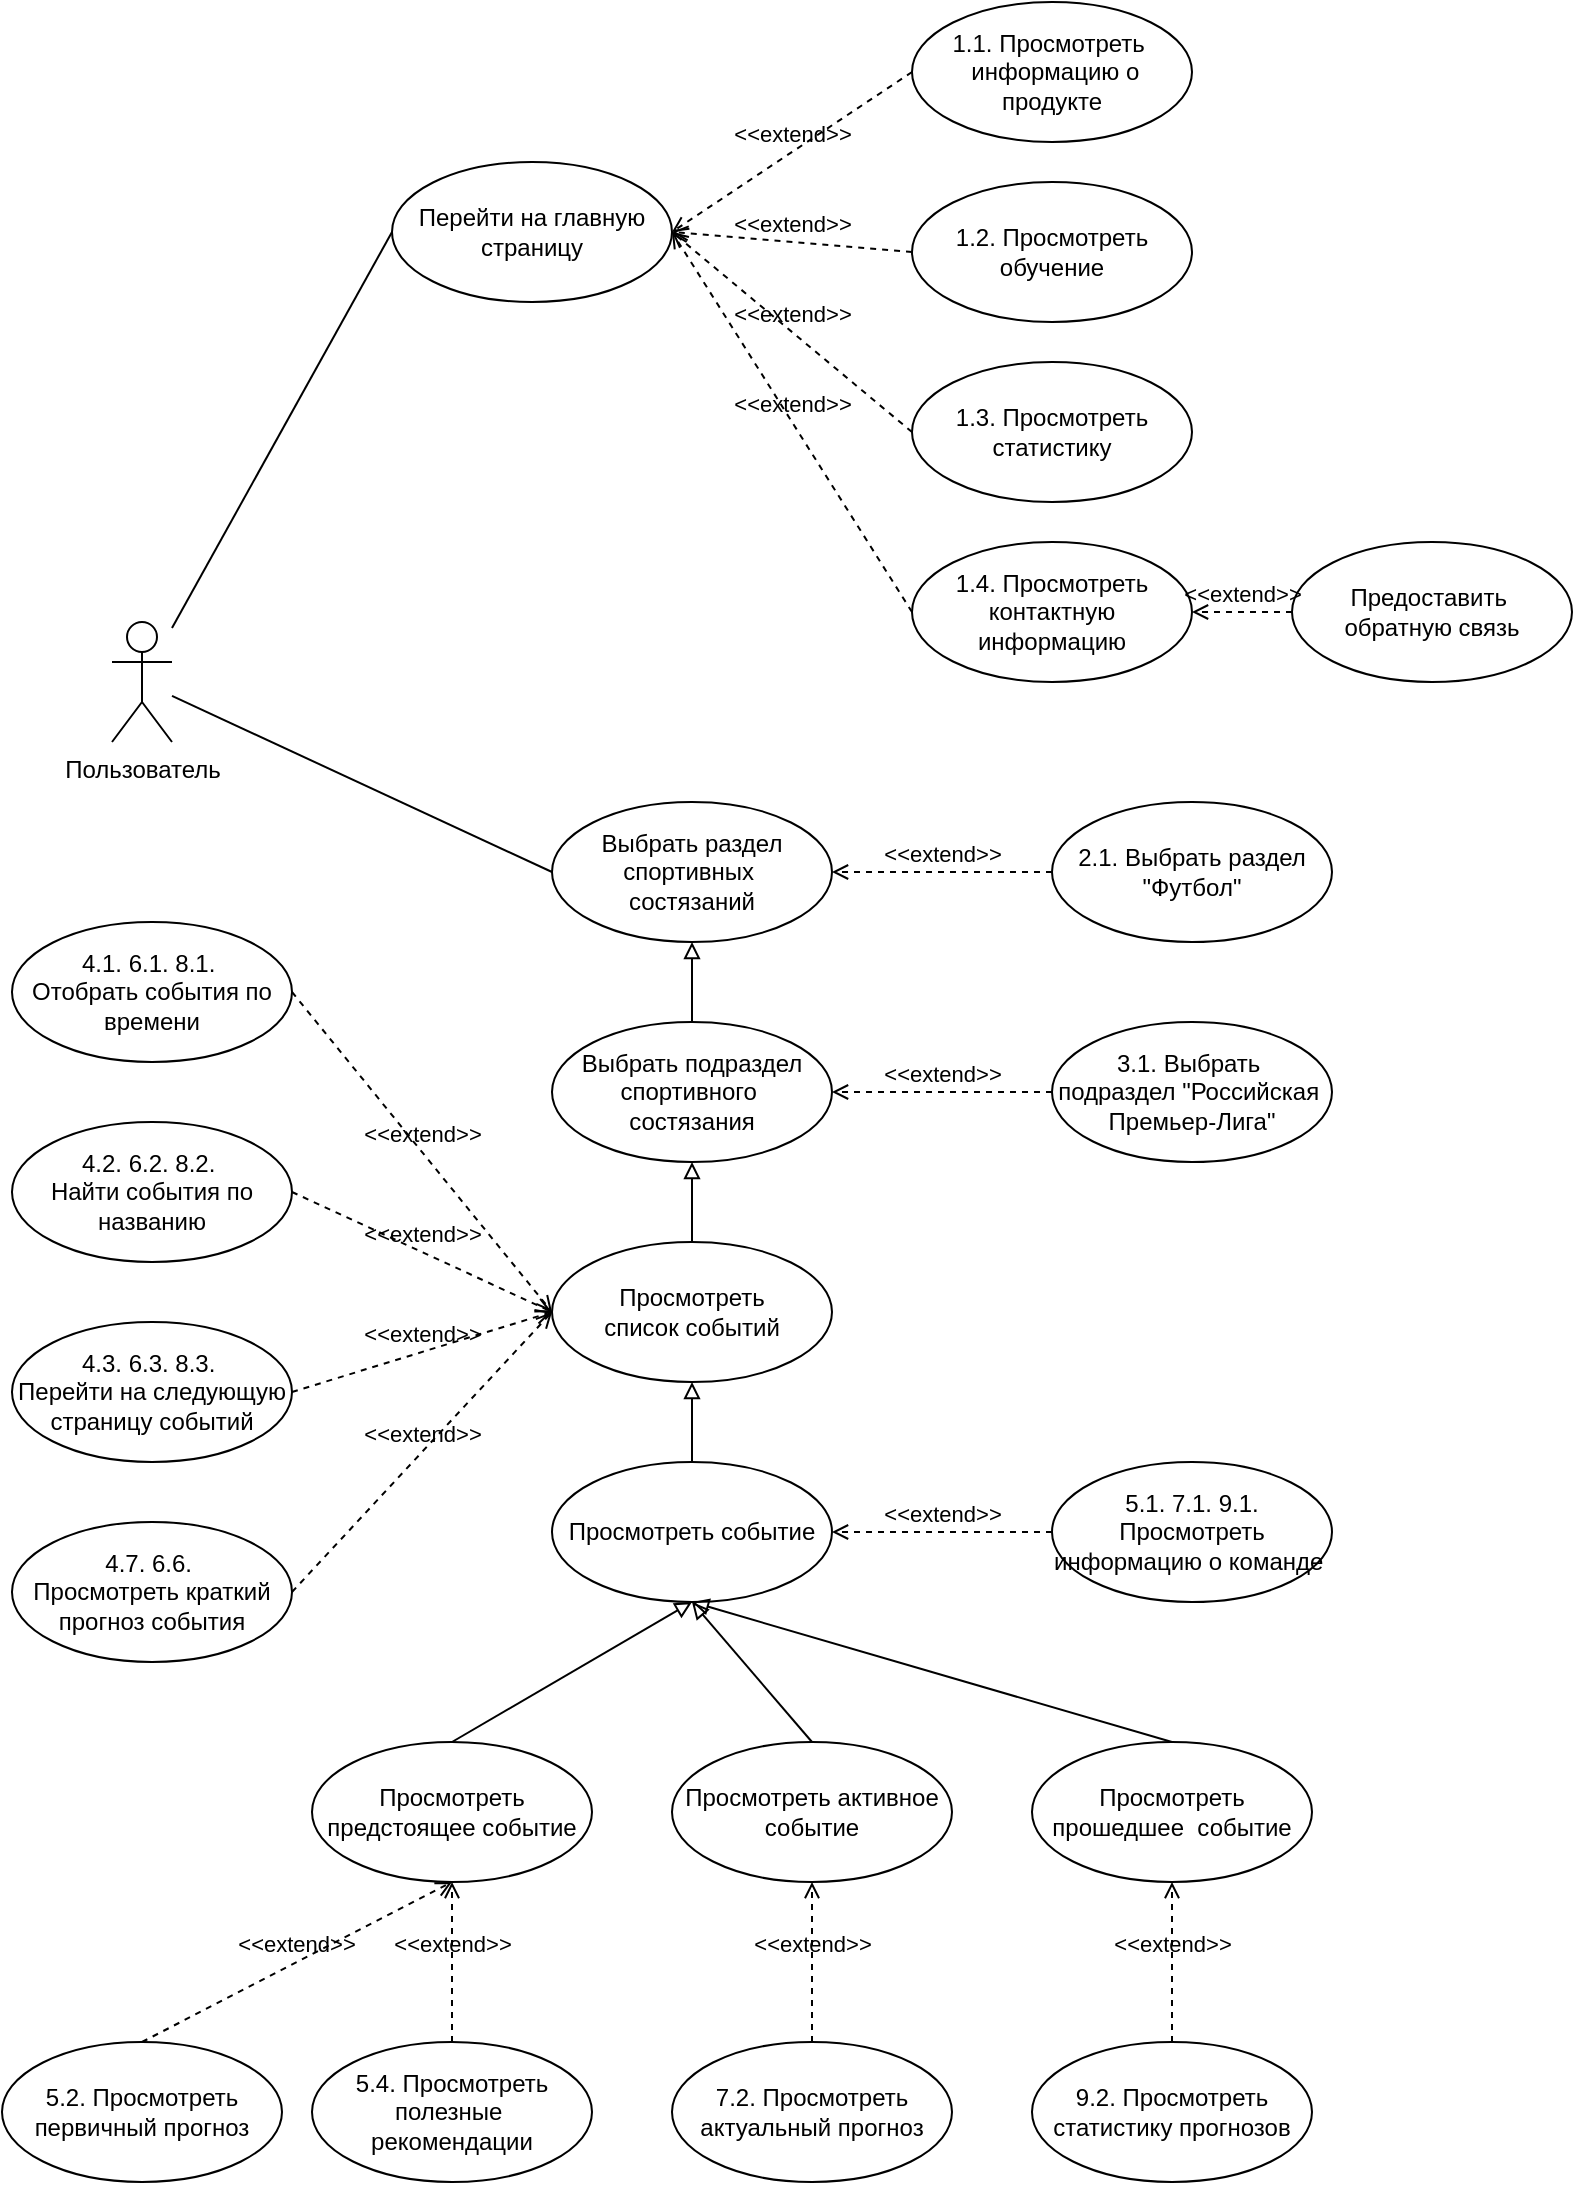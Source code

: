 <mxfile version="24.5.3" type="device">
  <diagram name="Страница — 1" id="FMjLYMJhNFNGfAgTJxr3">
    <mxGraphModel dx="882" dy="621" grid="1" gridSize="10" guides="1" tooltips="1" connect="1" arrows="1" fold="1" page="1" pageScale="1" pageWidth="827" pageHeight="1169" math="0" shadow="0">
      <root>
        <mxCell id="0" />
        <mxCell id="1" parent="0" />
        <mxCell id="yuS7_sXVssEt2Fbt0KBk-5" style="rounded=0;orthogonalLoop=1;jettySize=auto;html=1;entryX=0;entryY=0.5;entryDx=0;entryDy=0;endArrow=none;endFill=0;" edge="1" parent="1" source="yuS7_sXVssEt2Fbt0KBk-1" target="yuS7_sXVssEt2Fbt0KBk-2">
          <mxGeometry relative="1" as="geometry" />
        </mxCell>
        <mxCell id="yuS7_sXVssEt2Fbt0KBk-1" value="Пользователь" style="shape=umlActor;verticalLabelPosition=bottom;verticalAlign=top;html=1;" vertex="1" parent="1">
          <mxGeometry x="60" y="310" width="30" height="60" as="geometry" />
        </mxCell>
        <mxCell id="yuS7_sXVssEt2Fbt0KBk-2" value="Перейти на главную страницу" style="ellipse;whiteSpace=wrap;html=1;" vertex="1" parent="1">
          <mxGeometry x="200" y="80" width="140" height="70" as="geometry" />
        </mxCell>
        <mxCell id="yuS7_sXVssEt2Fbt0KBk-3" value="1.1. Просмотреть&amp;nbsp; &amp;nbsp;информацию о продукте" style="ellipse;whiteSpace=wrap;html=1;" vertex="1" parent="1">
          <mxGeometry x="460" width="140" height="70" as="geometry" />
        </mxCell>
        <mxCell id="yuS7_sXVssEt2Fbt0KBk-6" value="&amp;lt;&amp;lt;extend&amp;gt;&amp;gt;" style="html=1;verticalAlign=bottom;labelBackgroundColor=none;endArrow=open;endFill=0;dashed=1;rounded=0;entryX=1;entryY=0.5;entryDx=0;entryDy=0;exitX=0;exitY=0.5;exitDx=0;exitDy=0;" edge="1" parent="1" source="yuS7_sXVssEt2Fbt0KBk-3" target="yuS7_sXVssEt2Fbt0KBk-2">
          <mxGeometry width="160" relative="1" as="geometry">
            <mxPoint x="230" y="260" as="sourcePoint" />
            <mxPoint x="390" y="260" as="targetPoint" />
          </mxGeometry>
        </mxCell>
        <mxCell id="yuS7_sXVssEt2Fbt0KBk-7" value="1.2. Просмотреть обучение" style="ellipse;whiteSpace=wrap;html=1;" vertex="1" parent="1">
          <mxGeometry x="460" y="90" width="140" height="70" as="geometry" />
        </mxCell>
        <mxCell id="yuS7_sXVssEt2Fbt0KBk-8" value="1.3. Просмотреть статистику" style="ellipse;whiteSpace=wrap;html=1;" vertex="1" parent="1">
          <mxGeometry x="460" y="180" width="140" height="70" as="geometry" />
        </mxCell>
        <mxCell id="yuS7_sXVssEt2Fbt0KBk-9" value="1.4. Просмотреть контактную информацию" style="ellipse;whiteSpace=wrap;html=1;" vertex="1" parent="1">
          <mxGeometry x="460" y="270" width="140" height="70" as="geometry" />
        </mxCell>
        <mxCell id="yuS7_sXVssEt2Fbt0KBk-10" value="Предоставить&amp;nbsp; обратную связь" style="ellipse;whiteSpace=wrap;html=1;" vertex="1" parent="1">
          <mxGeometry x="650" y="270" width="140" height="70" as="geometry" />
        </mxCell>
        <mxCell id="yuS7_sXVssEt2Fbt0KBk-11" value="&amp;lt;&amp;lt;extend&amp;gt;&amp;gt;" style="html=1;verticalAlign=bottom;labelBackgroundColor=none;endArrow=open;endFill=0;dashed=1;rounded=0;entryX=1;entryY=0.5;entryDx=0;entryDy=0;exitX=0;exitY=0.5;exitDx=0;exitDy=0;" edge="1" parent="1" source="yuS7_sXVssEt2Fbt0KBk-7" target="yuS7_sXVssEt2Fbt0KBk-2">
          <mxGeometry width="160" relative="1" as="geometry">
            <mxPoint x="470" y="65" as="sourcePoint" />
            <mxPoint x="350" y="85" as="targetPoint" />
          </mxGeometry>
        </mxCell>
        <mxCell id="yuS7_sXVssEt2Fbt0KBk-12" value="&amp;lt;&amp;lt;extend&amp;gt;&amp;gt;" style="html=1;verticalAlign=bottom;labelBackgroundColor=none;endArrow=open;endFill=0;dashed=1;rounded=0;entryX=1;entryY=0.5;entryDx=0;entryDy=0;exitX=0;exitY=0.5;exitDx=0;exitDy=0;" edge="1" parent="1" source="yuS7_sXVssEt2Fbt0KBk-8" target="yuS7_sXVssEt2Fbt0KBk-2">
          <mxGeometry width="160" relative="1" as="geometry">
            <mxPoint x="470" y="145" as="sourcePoint" />
            <mxPoint x="350" y="85" as="targetPoint" />
          </mxGeometry>
        </mxCell>
        <mxCell id="yuS7_sXVssEt2Fbt0KBk-13" value="&amp;lt;&amp;lt;extend&amp;gt;&amp;gt;" style="html=1;verticalAlign=bottom;labelBackgroundColor=none;endArrow=open;endFill=0;dashed=1;rounded=0;entryX=1;entryY=0.5;entryDx=0;entryDy=0;exitX=0;exitY=0.5;exitDx=0;exitDy=0;" edge="1" parent="1" source="yuS7_sXVssEt2Fbt0KBk-9" target="yuS7_sXVssEt2Fbt0KBk-2">
          <mxGeometry width="160" relative="1" as="geometry">
            <mxPoint x="470" y="235" as="sourcePoint" />
            <mxPoint x="350" y="85" as="targetPoint" />
          </mxGeometry>
        </mxCell>
        <mxCell id="yuS7_sXVssEt2Fbt0KBk-14" value="&amp;lt;&amp;lt;extend&amp;gt;&amp;gt;" style="html=1;verticalAlign=bottom;labelBackgroundColor=none;endArrow=open;endFill=0;dashed=1;rounded=0;entryX=1;entryY=0.5;entryDx=0;entryDy=0;exitX=0;exitY=0.5;exitDx=0;exitDy=0;" edge="1" parent="1" source="yuS7_sXVssEt2Fbt0KBk-10" target="yuS7_sXVssEt2Fbt0KBk-9">
          <mxGeometry width="160" relative="1" as="geometry">
            <mxPoint x="470" y="325" as="sourcePoint" />
            <mxPoint x="350" y="85" as="targetPoint" />
          </mxGeometry>
        </mxCell>
        <mxCell id="yuS7_sXVssEt2Fbt0KBk-15" value="Выбрать раздел спортивных&amp;nbsp;&lt;div&gt;состязаний&lt;/div&gt;" style="ellipse;whiteSpace=wrap;html=1;" vertex="1" parent="1">
          <mxGeometry x="280" y="400" width="140" height="70" as="geometry" />
        </mxCell>
        <mxCell id="yuS7_sXVssEt2Fbt0KBk-16" value="2.1. Выбрать раздел &quot;Футбол&quot;" style="ellipse;whiteSpace=wrap;html=1;" vertex="1" parent="1">
          <mxGeometry x="530" y="400" width="140" height="70" as="geometry" />
        </mxCell>
        <mxCell id="yuS7_sXVssEt2Fbt0KBk-17" value="&amp;lt;&amp;lt;extend&amp;gt;&amp;gt;" style="html=1;verticalAlign=bottom;labelBackgroundColor=none;endArrow=open;endFill=0;dashed=1;rounded=0;entryX=1;entryY=0.5;entryDx=0;entryDy=0;exitX=0;exitY=0.5;exitDx=0;exitDy=0;" edge="1" parent="1" source="yuS7_sXVssEt2Fbt0KBk-16" target="yuS7_sXVssEt2Fbt0KBk-15">
          <mxGeometry width="160" relative="1" as="geometry">
            <mxPoint x="470" y="325" as="sourcePoint" />
            <mxPoint x="350" y="125" as="targetPoint" />
          </mxGeometry>
        </mxCell>
        <mxCell id="yuS7_sXVssEt2Fbt0KBk-18" value="3.1. Выбрать&amp;nbsp;&lt;div&gt;подраздел &quot;Российская&amp;nbsp;&lt;div&gt;Премьер-Лига&quot;&lt;/div&gt;&lt;/div&gt;" style="ellipse;whiteSpace=wrap;html=1;" vertex="1" parent="1">
          <mxGeometry x="530" y="510" width="140" height="70" as="geometry" />
        </mxCell>
        <mxCell id="yuS7_sXVssEt2Fbt0KBk-25" style="rounded=0;orthogonalLoop=1;jettySize=auto;html=1;exitX=0.5;exitY=0;exitDx=0;exitDy=0;entryX=0.5;entryY=1;entryDx=0;entryDy=0;endArrow=block;endFill=0;" edge="1" parent="1" source="yuS7_sXVssEt2Fbt0KBk-23" target="yuS7_sXVssEt2Fbt0KBk-15">
          <mxGeometry relative="1" as="geometry" />
        </mxCell>
        <mxCell id="yuS7_sXVssEt2Fbt0KBk-23" value="Выбрать подраздел спортивного&amp;nbsp;&lt;div&gt;состязания&lt;/div&gt;" style="ellipse;whiteSpace=wrap;html=1;" vertex="1" parent="1">
          <mxGeometry x="280" y="510" width="140" height="70" as="geometry" />
        </mxCell>
        <mxCell id="yuS7_sXVssEt2Fbt0KBk-24" value="&amp;lt;&amp;lt;extend&amp;gt;&amp;gt;" style="html=1;verticalAlign=bottom;labelBackgroundColor=none;endArrow=open;endFill=0;dashed=1;rounded=0;entryX=1;entryY=0.5;entryDx=0;entryDy=0;exitX=0;exitY=0.5;exitDx=0;exitDy=0;" edge="1" parent="1" source="yuS7_sXVssEt2Fbt0KBk-18" target="yuS7_sXVssEt2Fbt0KBk-23">
          <mxGeometry width="160" relative="1" as="geometry">
            <mxPoint x="670" y="485" as="sourcePoint" />
            <mxPoint x="600" y="485" as="targetPoint" />
          </mxGeometry>
        </mxCell>
        <mxCell id="yuS7_sXVssEt2Fbt0KBk-32" value="4.1. 6.1. 8.1.&amp;nbsp;&lt;div&gt;Отобрать события по времени&lt;/div&gt;" style="ellipse;whiteSpace=wrap;html=1;" vertex="1" parent="1">
          <mxGeometry x="10" y="460" width="140" height="70" as="geometry" />
        </mxCell>
        <mxCell id="yuS7_sXVssEt2Fbt0KBk-33" value="4.2. 6.2. 8.2.&amp;nbsp;&lt;div&gt;Найти события по названию&lt;/div&gt;" style="ellipse;whiteSpace=wrap;html=1;" vertex="1" parent="1">
          <mxGeometry x="10" y="560" width="140" height="70" as="geometry" />
        </mxCell>
        <mxCell id="yuS7_sXVssEt2Fbt0KBk-34" value="4.3. 6.3. 8.3.&amp;nbsp;&lt;div&gt;Перейти на следующую страницу событий&lt;/div&gt;" style="ellipse;whiteSpace=wrap;html=1;" vertex="1" parent="1">
          <mxGeometry x="10" y="660" width="140" height="70" as="geometry" />
        </mxCell>
        <mxCell id="yuS7_sXVssEt2Fbt0KBk-35" value="Просмотреть список&amp;nbsp;&lt;span style=&quot;color: rgba(0, 0, 0, 0); font-family: monospace; font-size: 0px; text-align: start; text-wrap: nowrap;&quot;&gt;%3CmxGraphModel%3E%3Croot%3E%3CmxCell%20id%3D%220%22%2F%3E%3CmxCell%20id%3D%221%22%20parent%3D%220%22%2F%3E%3CmxCell%20id%3D%222%22%20value%3D%22%D0%9F%D1%80%D0%BE%D1%81%D0%BC%D0%BE%D1%82%D1%80%D0%B5%D1%82%D1%8C%20%D0%BF%D1%80%D0%B5%D0%B4%D1%81%D1%82%D0%BE%D1%8F%D1%89%D0%B8%D0%B5%20%D1%81%D0%BE%D0%B1%D1%8B%D1%82%D0%B8%D1%8F%22%20style%3D%22ellipse%3BwhiteSpace%3Dwrap%3Bhtml%3D1%3B%22%20vertex%3D%221%22%20parent%3D%221%22%3E%3CmxGeometry%20x%3D%22200%22%20y%3D%22600%22%20width%3D%22140%22%20height%3D%2270%22%20as%3D%22geometry%22%2F%3E%3C%2FmxCell%3E%3C%2Froot%3E%3C%2FmxGraphMode&lt;/span&gt;событий" style="ellipse;whiteSpace=wrap;html=1;" vertex="1" parent="1">
          <mxGeometry x="280" y="620" width="140" height="70" as="geometry" />
        </mxCell>
        <mxCell id="yuS7_sXVssEt2Fbt0KBk-36" style="rounded=0;orthogonalLoop=1;jettySize=auto;html=1;exitX=0.5;exitY=0;exitDx=0;exitDy=0;entryX=0.5;entryY=1;entryDx=0;entryDy=0;endArrow=block;endFill=0;" edge="1" parent="1" source="yuS7_sXVssEt2Fbt0KBk-35" target="yuS7_sXVssEt2Fbt0KBk-23">
          <mxGeometry relative="1" as="geometry">
            <mxPoint x="300" y="510" as="sourcePoint" />
            <mxPoint x="300" y="480" as="targetPoint" />
          </mxGeometry>
        </mxCell>
        <mxCell id="yuS7_sXVssEt2Fbt0KBk-37" value="&amp;lt;&amp;lt;extend&amp;gt;&amp;gt;" style="html=1;verticalAlign=bottom;labelBackgroundColor=none;endArrow=open;endFill=0;dashed=1;rounded=0;entryX=0;entryY=0.5;entryDx=0;entryDy=0;exitX=1;exitY=0.5;exitDx=0;exitDy=0;" edge="1" parent="1" source="yuS7_sXVssEt2Fbt0KBk-34" target="yuS7_sXVssEt2Fbt0KBk-35">
          <mxGeometry width="160" relative="1" as="geometry">
            <mxPoint x="500" y="545" as="sourcePoint" />
            <mxPoint x="370" y="545" as="targetPoint" />
          </mxGeometry>
        </mxCell>
        <mxCell id="yuS7_sXVssEt2Fbt0KBk-38" value="&amp;lt;&amp;lt;extend&amp;gt;&amp;gt;" style="html=1;verticalAlign=bottom;labelBackgroundColor=none;endArrow=open;endFill=0;dashed=1;rounded=0;entryX=0;entryY=0.5;entryDx=0;entryDy=0;exitX=1;exitY=0.5;exitDx=0;exitDy=0;" edge="1" parent="1" source="yuS7_sXVssEt2Fbt0KBk-33" target="yuS7_sXVssEt2Fbt0KBk-35">
          <mxGeometry width="160" relative="1" as="geometry">
            <mxPoint x="470" y="780" as="sourcePoint" />
            <mxPoint x="300" y="680" as="targetPoint" />
          </mxGeometry>
        </mxCell>
        <mxCell id="yuS7_sXVssEt2Fbt0KBk-39" value="&amp;lt;&amp;lt;extend&amp;gt;&amp;gt;" style="html=1;verticalAlign=bottom;labelBackgroundColor=none;endArrow=open;endFill=0;dashed=1;rounded=0;entryX=0;entryY=0.5;entryDx=0;entryDy=0;exitX=1;exitY=0.5;exitDx=0;exitDy=0;" edge="1" parent="1" source="yuS7_sXVssEt2Fbt0KBk-32" target="yuS7_sXVssEt2Fbt0KBk-35">
          <mxGeometry width="160" relative="1" as="geometry">
            <mxPoint x="300" y="780" as="sourcePoint" />
            <mxPoint x="300" y="680" as="targetPoint" />
          </mxGeometry>
        </mxCell>
        <mxCell id="yuS7_sXVssEt2Fbt0KBk-43" style="rounded=0;orthogonalLoop=1;jettySize=auto;html=1;entryX=0;entryY=0.5;entryDx=0;entryDy=0;endArrow=none;endFill=0;" edge="1" parent="1" source="yuS7_sXVssEt2Fbt0KBk-1" target="yuS7_sXVssEt2Fbt0KBk-15">
          <mxGeometry relative="1" as="geometry">
            <mxPoint x="100" y="340" as="sourcePoint" />
            <mxPoint x="210" y="125" as="targetPoint" />
          </mxGeometry>
        </mxCell>
        <mxCell id="yuS7_sXVssEt2Fbt0KBk-44" value="4.7. 6.6.&amp;nbsp;&lt;div&gt;Просмотреть краткий прогноз события&lt;/div&gt;" style="ellipse;whiteSpace=wrap;html=1;" vertex="1" parent="1">
          <mxGeometry x="10" y="760" width="140" height="70" as="geometry" />
        </mxCell>
        <mxCell id="yuS7_sXVssEt2Fbt0KBk-45" value="&amp;lt;&amp;lt;extend&amp;gt;&amp;gt;" style="html=1;verticalAlign=bottom;labelBackgroundColor=none;endArrow=open;endFill=0;dashed=1;rounded=0;exitX=1;exitY=0.5;exitDx=0;exitDy=0;entryX=0;entryY=0.5;entryDx=0;entryDy=0;" edge="1" parent="1" source="yuS7_sXVssEt2Fbt0KBk-44" target="yuS7_sXVssEt2Fbt0KBk-35">
          <mxGeometry width="160" relative="1" as="geometry">
            <mxPoint x="155" y="695" as="sourcePoint" />
            <mxPoint x="220" y="690" as="targetPoint" />
          </mxGeometry>
        </mxCell>
        <mxCell id="yuS7_sXVssEt2Fbt0KBk-46" value="Просмотреть событие" style="ellipse;whiteSpace=wrap;html=1;" vertex="1" parent="1">
          <mxGeometry x="280" y="730" width="140" height="70" as="geometry" />
        </mxCell>
        <mxCell id="yuS7_sXVssEt2Fbt0KBk-48" style="rounded=0;orthogonalLoop=1;jettySize=auto;html=1;exitX=0.5;exitY=0;exitDx=0;exitDy=0;entryX=0.5;entryY=1;entryDx=0;entryDy=0;endArrow=block;endFill=0;" edge="1" parent="1" source="yuS7_sXVssEt2Fbt0KBk-46" target="yuS7_sXVssEt2Fbt0KBk-35">
          <mxGeometry relative="1" as="geometry">
            <mxPoint x="494" y="920" as="sourcePoint" />
            <mxPoint x="450.0" y="800" as="targetPoint" />
          </mxGeometry>
        </mxCell>
        <mxCell id="yuS7_sXVssEt2Fbt0KBk-50" value="Просмотреть прошедшее&amp;nbsp;&lt;span style=&quot;color: rgba(0, 0, 0, 0); font-family: monospace; font-size: 0px; text-align: start; text-wrap: nowrap;&quot;&gt;%3CmxGraphModel%3E%3Croot%3E%3CmxCell%20id%3D%220%22%2F%3E%3CmxCell%20id%3D%221%22%20parent%3D%220%22%2F%3E%3CmxCell%20id%3D%222%22%20value%3D%22%D0%9F%D1%80%D0%BE%D1%81%D0%BC%D0%BE%D1%82%D1%80%D0%B5%D1%82%D1%8C%20%D0%BF%D1%80%D0%B5%D0%B4%D1%81%D1%82%D0%BE%D1%8F%D1%89%D0%B8%D0%B5%20%D1%81%D0%BE%D0%B1%D1%8B%D1%82%D0%B8%D1%8F%22%20style%3D%22ellipse%3BwhiteSpace%3Dwrap%3Bhtml%3D1%3B%22%20vertex%3D%221%22%20parent%3D%221%22%3E%3CmxGeometry%20x%3D%22200%22%20y%3D%22600%22%20width%3D%22140%22%20height%3D%2270%22%20as%3D%22geometry%22%2F%3E%3C%2FmxCell%3E%3C%2Froot%3E%3C%2FmxGraphModel%проше&lt;/span&gt;&amp;nbsp;событие" style="ellipse;whiteSpace=wrap;html=1;" vertex="1" parent="1">
          <mxGeometry x="520" y="870" width="140" height="70" as="geometry" />
        </mxCell>
        <mxCell id="yuS7_sXVssEt2Fbt0KBk-51" value="Просмотреть &lt;span style=&quot;color: rgba(0, 0, 0, 0); font-family: monospace; font-size: 0px; text-align: start; text-wrap: nowrap;&quot;&gt;%3CmxGraphModel%3E%3Croot%3E%3CmxCell%20id%3D%220%22%2F%3E%3CmxCell%20id%3D%221%22%20parent%3D%220%22%2F%3E%3CmxCell%20id%3D%222%22%20value%3D%22%D0%9F%D1%80%D0%BE%D1%81%D0%BC%D0%BE%D1%82%D1%80%D0%B5%D1%82%D1%8C%20%D0%BF%D1%80%D0%B5%D0%B4%D1%81%D1%82%D0%BE%D1%8F%D1%89%D0%B8%D0%B5%20%D1%81%D0%BE%D0%B1%D1%8B%D1%82%D0%B8%D1%8F%22%20style%3D%22ellipse%3BwhiteSpace%3Dwrap%3Bhtml%3D1%3B%22%20vertex%3D%221%22%20parent%3D%221%22%3E%3CmxGeometry%20x%3D%22200%22%20y%3D%22600%22%20width%3D%22140%22%20height%3D%2270%22%20as%3D%22geometry%22%2F%3E%3C%2FmxCell%3E%3C%2Froot%3E%3C%2FmxGraphModel%3E&lt;/span&gt;активное событие" style="ellipse;whiteSpace=wrap;html=1;" vertex="1" parent="1">
          <mxGeometry x="340" y="870" width="140" height="70" as="geometry" />
        </mxCell>
        <mxCell id="yuS7_sXVssEt2Fbt0KBk-52" value="Просмотреть предстоящее событие" style="ellipse;whiteSpace=wrap;html=1;" vertex="1" parent="1">
          <mxGeometry x="160" y="870" width="140" height="70" as="geometry" />
        </mxCell>
        <mxCell id="yuS7_sXVssEt2Fbt0KBk-53" style="rounded=0;orthogonalLoop=1;jettySize=auto;html=1;exitX=0.5;exitY=0;exitDx=0;exitDy=0;entryX=0.5;entryY=1;entryDx=0;entryDy=0;endArrow=block;endFill=0;" edge="1" parent="1" source="yuS7_sXVssEt2Fbt0KBk-52" target="yuS7_sXVssEt2Fbt0KBk-46">
          <mxGeometry relative="1" as="geometry">
            <mxPoint x="420" y="720" as="sourcePoint" />
            <mxPoint x="300" y="680" as="targetPoint" />
          </mxGeometry>
        </mxCell>
        <mxCell id="yuS7_sXVssEt2Fbt0KBk-55" style="rounded=0;orthogonalLoop=1;jettySize=auto;html=1;exitX=0.5;exitY=0;exitDx=0;exitDy=0;entryX=0.5;entryY=1;entryDx=0;entryDy=0;endArrow=block;endFill=0;" edge="1" parent="1" source="yuS7_sXVssEt2Fbt0KBk-51" target="yuS7_sXVssEt2Fbt0KBk-46">
          <mxGeometry relative="1" as="geometry">
            <mxPoint x="300" y="920" as="sourcePoint" />
            <mxPoint x="420" y="790" as="targetPoint" />
          </mxGeometry>
        </mxCell>
        <mxCell id="yuS7_sXVssEt2Fbt0KBk-56" style="rounded=0;orthogonalLoop=1;jettySize=auto;html=1;exitX=0.5;exitY=0;exitDx=0;exitDy=0;entryX=0.5;entryY=1;entryDx=0;entryDy=0;endArrow=block;endFill=0;" edge="1" parent="1" source="yuS7_sXVssEt2Fbt0KBk-50" target="yuS7_sXVssEt2Fbt0KBk-46">
          <mxGeometry relative="1" as="geometry">
            <mxPoint x="470" y="960" as="sourcePoint" />
            <mxPoint x="420" y="790" as="targetPoint" />
          </mxGeometry>
        </mxCell>
        <mxCell id="yuS7_sXVssEt2Fbt0KBk-57" value="5.1. 7.1. 9.1. Просмотреть информацию о команде&amp;nbsp;" style="ellipse;whiteSpace=wrap;html=1;" vertex="1" parent="1">
          <mxGeometry x="530" y="730" width="140" height="70" as="geometry" />
        </mxCell>
        <mxCell id="yuS7_sXVssEt2Fbt0KBk-58" value="&amp;lt;&amp;lt;extend&amp;gt;&amp;gt;" style="html=1;verticalAlign=bottom;labelBackgroundColor=none;endArrow=open;endFill=0;dashed=1;rounded=0;exitX=0;exitY=0.5;exitDx=0;exitDy=0;entryX=1;entryY=0.5;entryDx=0;entryDy=0;" edge="1" parent="1" source="yuS7_sXVssEt2Fbt0KBk-57" target="yuS7_sXVssEt2Fbt0KBk-46">
          <mxGeometry width="160" relative="1" as="geometry">
            <mxPoint x="170" y="775" as="sourcePoint" />
            <mxPoint x="230" y="645" as="targetPoint" />
          </mxGeometry>
        </mxCell>
        <mxCell id="yuS7_sXVssEt2Fbt0KBk-59" value="&lt;div&gt;5.4.&amp;nbsp;&lt;span style=&quot;background-color: initial;&quot;&gt;Просмотреть полезные&amp;nbsp;&lt;/span&gt;&lt;/div&gt;&lt;div&gt;&lt;span style=&quot;background-color: initial;&quot;&gt;рекомендации&lt;/span&gt;&lt;/div&gt;" style="ellipse;whiteSpace=wrap;html=1;" vertex="1" parent="1">
          <mxGeometry x="160" y="1020" width="140" height="70" as="geometry" />
        </mxCell>
        <mxCell id="yuS7_sXVssEt2Fbt0KBk-60" value="&amp;lt;&amp;lt;extend&amp;gt;&amp;gt;" style="html=1;verticalAlign=bottom;labelBackgroundColor=none;endArrow=open;endFill=0;dashed=1;rounded=0;exitX=0.5;exitY=0;exitDx=0;exitDy=0;entryX=0.5;entryY=1;entryDx=0;entryDy=0;" edge="1" parent="1" source="yuS7_sXVssEt2Fbt0KBk-59" target="yuS7_sXVssEt2Fbt0KBk-52">
          <mxGeometry width="160" relative="1" as="geometry">
            <mxPoint x="580" y="755" as="sourcePoint" />
            <mxPoint x="490" y="755" as="targetPoint" />
          </mxGeometry>
        </mxCell>
        <mxCell id="yuS7_sXVssEt2Fbt0KBk-61" value="&lt;div&gt;5.2.&amp;nbsp;&lt;span style=&quot;background-color: initial;&quot;&gt;Просмотреть первичный прогноз&lt;/span&gt;&lt;/div&gt;" style="ellipse;whiteSpace=wrap;html=1;" vertex="1" parent="1">
          <mxGeometry x="5" y="1020" width="140" height="70" as="geometry" />
        </mxCell>
        <mxCell id="yuS7_sXVssEt2Fbt0KBk-62" value="&amp;lt;&amp;lt;extend&amp;gt;&amp;gt;" style="html=1;verticalAlign=bottom;labelBackgroundColor=none;endArrow=open;endFill=0;dashed=1;rounded=0;exitX=0.5;exitY=0;exitDx=0;exitDy=0;entryX=0.5;entryY=1;entryDx=0;entryDy=0;" edge="1" parent="1" source="yuS7_sXVssEt2Fbt0KBk-61" target="yuS7_sXVssEt2Fbt0KBk-52">
          <mxGeometry width="160" relative="1" as="geometry">
            <mxPoint x="250" y="990" as="sourcePoint" />
            <mxPoint x="250" y="920" as="targetPoint" />
          </mxGeometry>
        </mxCell>
        <mxCell id="yuS7_sXVssEt2Fbt0KBk-63" value="&lt;div&gt;7.2.&amp;nbsp;&lt;span style=&quot;background-color: initial;&quot;&gt;Просмотреть актуальный прогноз&lt;/span&gt;&lt;/div&gt;" style="ellipse;whiteSpace=wrap;html=1;" vertex="1" parent="1">
          <mxGeometry x="340" y="1020" width="140" height="70" as="geometry" />
        </mxCell>
        <mxCell id="yuS7_sXVssEt2Fbt0KBk-64" value="&amp;lt;&amp;lt;extend&amp;gt;&amp;gt;" style="html=1;verticalAlign=bottom;labelBackgroundColor=none;endArrow=open;endFill=0;dashed=1;rounded=0;exitX=0.5;exitY=0;exitDx=0;exitDy=0;entryX=0.5;entryY=1;entryDx=0;entryDy=0;" edge="1" parent="1" source="yuS7_sXVssEt2Fbt0KBk-63" target="yuS7_sXVssEt2Fbt0KBk-51">
          <mxGeometry width="160" relative="1" as="geometry">
            <mxPoint x="250" y="990" as="sourcePoint" />
            <mxPoint x="250" y="920" as="targetPoint" />
          </mxGeometry>
        </mxCell>
        <mxCell id="yuS7_sXVssEt2Fbt0KBk-65" value="&lt;div&gt;9.2.&amp;nbsp;&lt;span style=&quot;background-color: initial;&quot;&gt;Просмотреть статистику прогнозов&lt;/span&gt;&lt;/div&gt;" style="ellipse;whiteSpace=wrap;html=1;" vertex="1" parent="1">
          <mxGeometry x="520" y="1020" width="140" height="70" as="geometry" />
        </mxCell>
        <mxCell id="yuS7_sXVssEt2Fbt0KBk-66" value="&amp;lt;&amp;lt;extend&amp;gt;&amp;gt;" style="html=1;verticalAlign=bottom;labelBackgroundColor=none;endArrow=open;endFill=0;dashed=1;rounded=0;exitX=0.5;exitY=0;exitDx=0;exitDy=0;entryX=0.5;entryY=1;entryDx=0;entryDy=0;" edge="1" parent="1" source="yuS7_sXVssEt2Fbt0KBk-65" target="yuS7_sXVssEt2Fbt0KBk-50">
          <mxGeometry width="160" relative="1" as="geometry">
            <mxPoint x="420" y="1000" as="sourcePoint" />
            <mxPoint x="420" y="920" as="targetPoint" />
          </mxGeometry>
        </mxCell>
      </root>
    </mxGraphModel>
  </diagram>
</mxfile>
